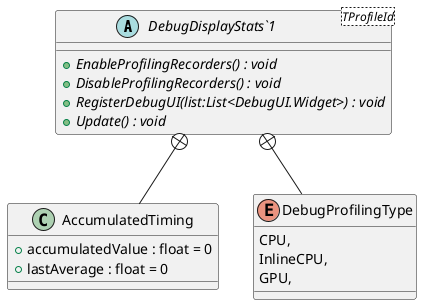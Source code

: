 @startuml
abstract class "DebugDisplayStats`1"<TProfileId> {
    + {abstract} EnableProfilingRecorders() : void
    + {abstract} DisableProfilingRecorders() : void
    + {abstract} RegisterDebugUI(list:List<DebugUI.Widget>) : void
    + {abstract} Update() : void
}
class AccumulatedTiming {
    + accumulatedValue : float = 0
    + lastAverage : float = 0
}
enum DebugProfilingType {
    CPU,
    InlineCPU,
    GPU,
}
"DebugDisplayStats`1" +-- AccumulatedTiming
"DebugDisplayStats`1" +-- DebugProfilingType
@enduml
